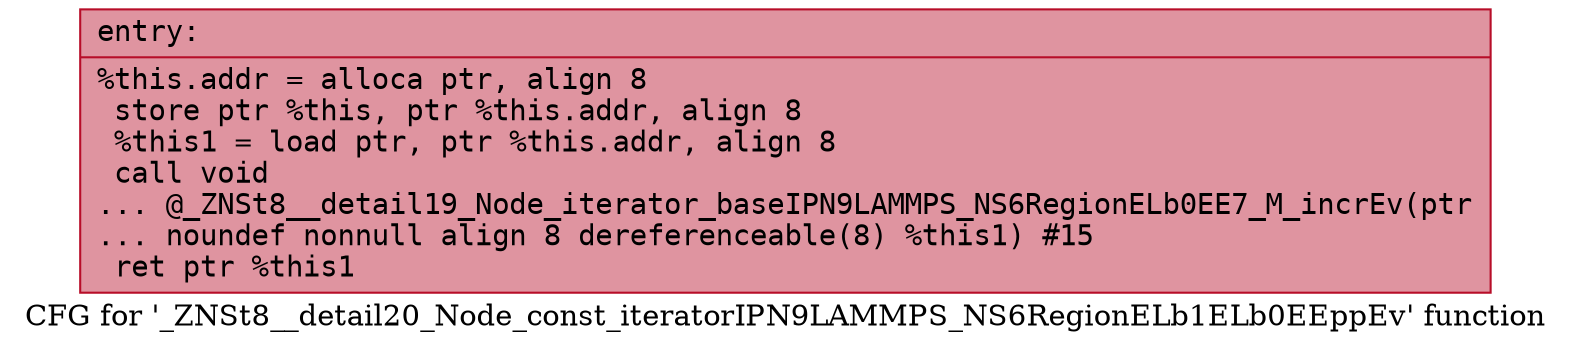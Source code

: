 digraph "CFG for '_ZNSt8__detail20_Node_const_iteratorIPN9LAMMPS_NS6RegionELb1ELb0EEppEv' function" {
	label="CFG for '_ZNSt8__detail20_Node_const_iteratorIPN9LAMMPS_NS6RegionELb1ELb0EEppEv' function";

	Node0x561837dece60 [shape=record,color="#b70d28ff", style=filled, fillcolor="#b70d2870" fontname="Courier",label="{entry:\l|  %this.addr = alloca ptr, align 8\l  store ptr %this, ptr %this.addr, align 8\l  %this1 = load ptr, ptr %this.addr, align 8\l  call void\l... @_ZNSt8__detail19_Node_iterator_baseIPN9LAMMPS_NS6RegionELb0EE7_M_incrEv(ptr\l... noundef nonnull align 8 dereferenceable(8) %this1) #15\l  ret ptr %this1\l}"];
}
